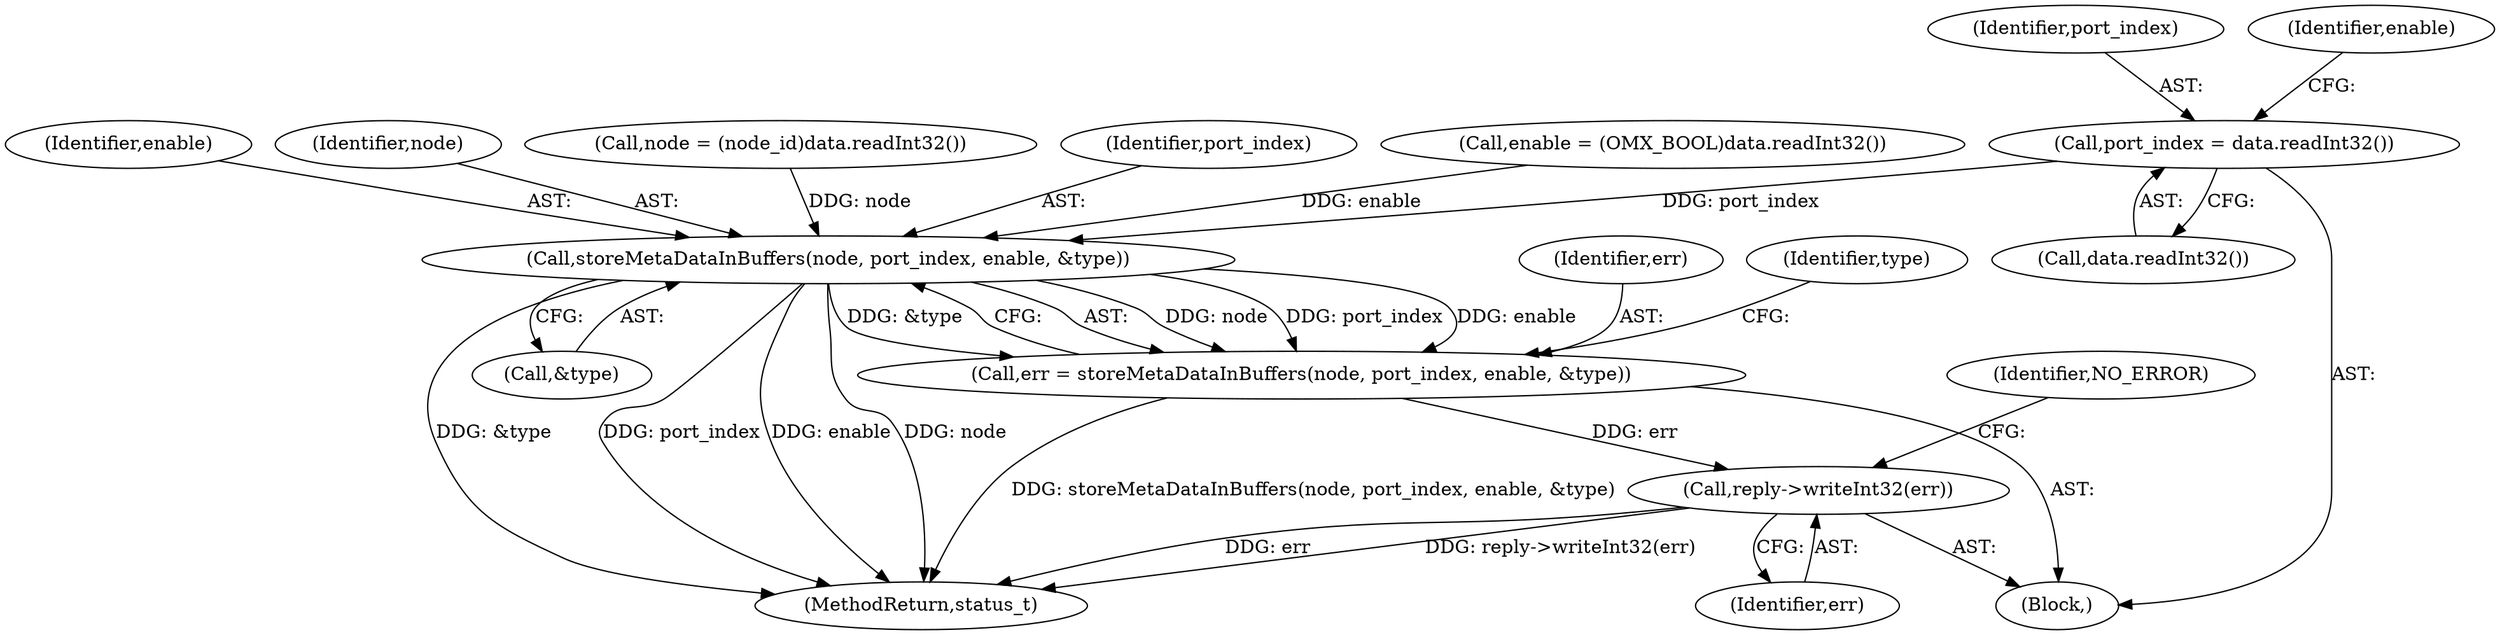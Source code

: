 digraph "0_Android_0bb5ced60304da7f61478ffd359e7ba65d72f181@API" {
"1000960" [label="(Call,port_index = data.readInt32())"];
"1000976" [label="(Call,storeMetaDataInBuffers(node, port_index, enable, &type))"];
"1000974" [label="(Call,err = storeMetaDataInBuffers(node, port_index, enable, &type))"];
"1000984" [label="(Call,reply->writeInt32(err))"];
"1000977" [label="(Identifier,node)"];
"1000954" [label="(Call,node = (node_id)data.readInt32())"];
"1000975" [label="(Identifier,err)"];
"1000987" [label="(Identifier,NO_ERROR)"];
"1000983" [label="(Identifier,type)"];
"1000974" [label="(Call,err = storeMetaDataInBuffers(node, port_index, enable, &type))"];
"1000978" [label="(Identifier,port_index)"];
"1000964" [label="(Call,enable = (OMX_BOOL)data.readInt32())"];
"1000961" [label="(Identifier,port_index)"];
"1000976" [label="(Call,storeMetaDataInBuffers(node, port_index, enable, &type))"];
"1000960" [label="(Call,port_index = data.readInt32())"];
"1000985" [label="(Identifier,err)"];
"1000980" [label="(Call,&type)"];
"1000948" [label="(Block,)"];
"1000984" [label="(Call,reply->writeInt32(err))"];
"1001353" [label="(MethodReturn,status_t)"];
"1000979" [label="(Identifier,enable)"];
"1000965" [label="(Identifier,enable)"];
"1000962" [label="(Call,data.readInt32())"];
"1000960" -> "1000948"  [label="AST: "];
"1000960" -> "1000962"  [label="CFG: "];
"1000961" -> "1000960"  [label="AST: "];
"1000962" -> "1000960"  [label="AST: "];
"1000965" -> "1000960"  [label="CFG: "];
"1000960" -> "1000976"  [label="DDG: port_index"];
"1000976" -> "1000974"  [label="AST: "];
"1000976" -> "1000980"  [label="CFG: "];
"1000977" -> "1000976"  [label="AST: "];
"1000978" -> "1000976"  [label="AST: "];
"1000979" -> "1000976"  [label="AST: "];
"1000980" -> "1000976"  [label="AST: "];
"1000974" -> "1000976"  [label="CFG: "];
"1000976" -> "1001353"  [label="DDG: enable"];
"1000976" -> "1001353"  [label="DDG: node"];
"1000976" -> "1001353"  [label="DDG: &type"];
"1000976" -> "1001353"  [label="DDG: port_index"];
"1000976" -> "1000974"  [label="DDG: node"];
"1000976" -> "1000974"  [label="DDG: port_index"];
"1000976" -> "1000974"  [label="DDG: enable"];
"1000976" -> "1000974"  [label="DDG: &type"];
"1000954" -> "1000976"  [label="DDG: node"];
"1000964" -> "1000976"  [label="DDG: enable"];
"1000974" -> "1000948"  [label="AST: "];
"1000975" -> "1000974"  [label="AST: "];
"1000983" -> "1000974"  [label="CFG: "];
"1000974" -> "1001353"  [label="DDG: storeMetaDataInBuffers(node, port_index, enable, &type)"];
"1000974" -> "1000984"  [label="DDG: err"];
"1000984" -> "1000948"  [label="AST: "];
"1000984" -> "1000985"  [label="CFG: "];
"1000985" -> "1000984"  [label="AST: "];
"1000987" -> "1000984"  [label="CFG: "];
"1000984" -> "1001353"  [label="DDG: reply->writeInt32(err)"];
"1000984" -> "1001353"  [label="DDG: err"];
}
